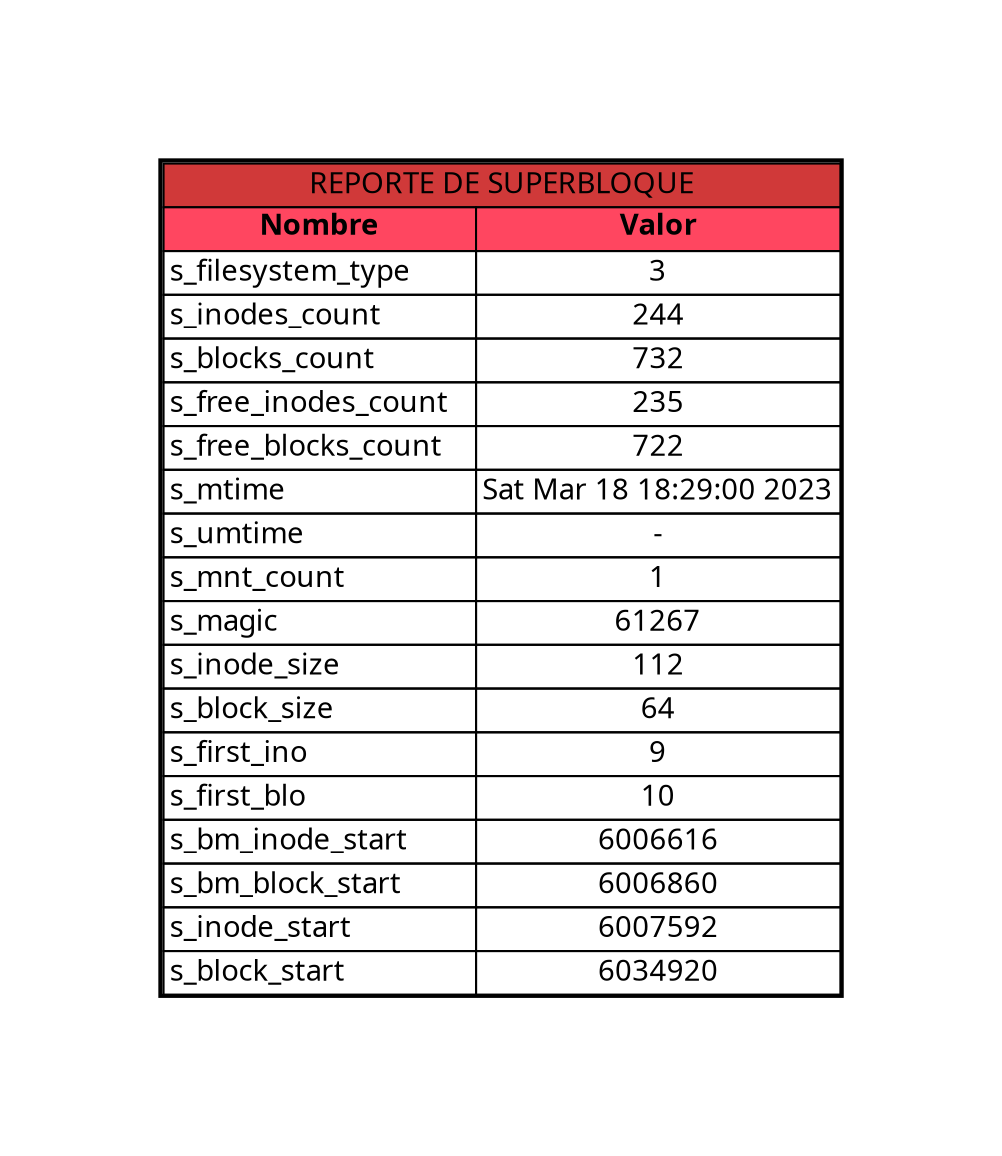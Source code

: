 digraph G {
graph[margin=0]
rankdir="TB";
node [shape=plaintext fontname= "Ubuntu" fontsize="14"];
edge [style="invis"];

"SB Report" [ margin="1" label = <
<TABLE BGCOLOR="white" BORDER="2" COLOR="BLACK" CELLBORDER="1" CELLSPACING="0">
<TR>
<TD BGCOLOR="#d03939" COLSPAN="2">REPORTE DE SUPERBLOQUE</TD>
</TR>

<TR>
<TD WIDTH="150" BGCOLOR="#ff4660"><B>Nombre</B></TD>
<TD BGCOLOR="#ff4660"><B>Valor</B></TD>
</TR>

<TR>
<TD ALIGN="left">s_filesystem_type</TD>
<TD>3</TD>
</TR>

<TR>
<TD ALIGN="left">s_inodes_count</TD>
<TD>244</TD>
</TR>

<TR>
<TD ALIGN="left">s_blocks_count</TD>
<TD>732</TD>
</TR>

<TR>
<TD ALIGN="left">s_free_inodes_count</TD>
<TD>235</TD>
</TR>

<TR>
<TD ALIGN="left">s_free_blocks_count</TD>
<TD>722</TD>
</TR>

<TR>
<TD ALIGN="left">s_mtime</TD>
<TD>Sat Mar 18 18:29:00 2023
</TD>
</TR>

<TR>
<TD ALIGN="left">s_umtime</TD>
<TD>-</TD>
</TR>

<TR>
<TD ALIGN="left">s_mnt_count</TD>
<TD>1</TD>
</TR>

<TR>
<TD ALIGN="left">s_magic</TD>
<TD>61267</TD>
</TR>

<TR>
<TD ALIGN="left">s_inode_size</TD>
<TD>112</TD>
</TR>

<TR>
<TD ALIGN="left">s_block_size</TD>
<TD>64</TD>
</TR>

<TR>
<TD ALIGN="left">s_first_ino</TD>
<TD>9</TD>
</TR>

<TR>
<TD ALIGN="left">s_first_blo</TD>
<TD>10</TD>
</TR>

<TR>
<TD ALIGN="left">s_bm_inode_start</TD>
<TD>6006616</TD>
</TR>

<TR>
<TD ALIGN="left">s_bm_block_start</TD>
<TD>6006860</TD>
</TR>

<TR>
<TD ALIGN="left">s_inode_start</TD>
<TD>6007592</TD>
</TR>

<TR>
<TD ALIGN="left">s_block_start</TD>
<TD>6034920</TD>
</TR>

</TABLE>>];

}